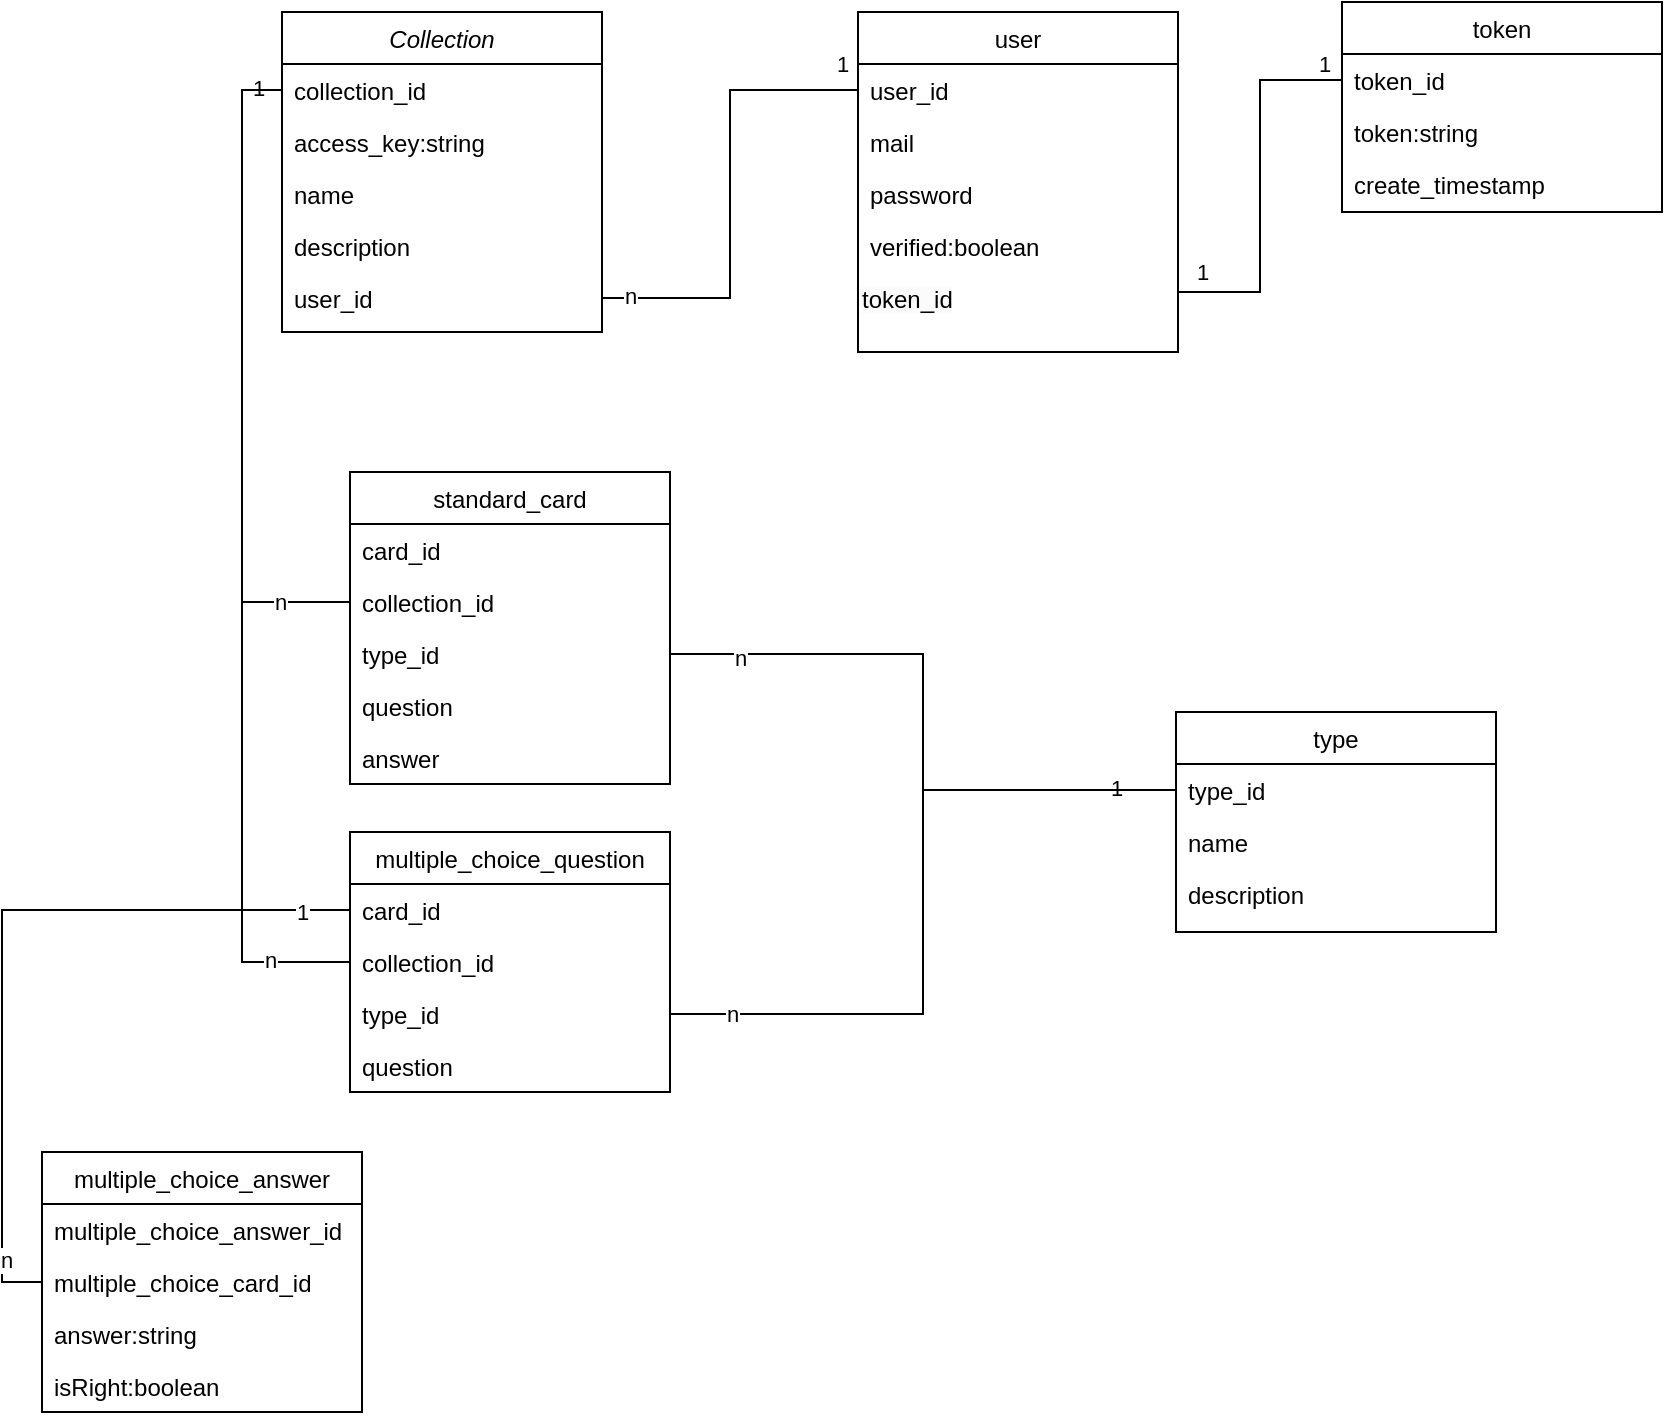 <mxfile version="20.7.4" type="device"><diagram id="C5RBs43oDa-KdzZeNtuy" name="Page-1"><mxGraphModel dx="1434" dy="844" grid="1" gridSize="10" guides="1" tooltips="1" connect="1" arrows="1" fold="1" page="1" pageScale="1" pageWidth="827" pageHeight="1169" math="0" shadow="0"><root><mxCell id="WIyWlLk6GJQsqaUBKTNV-0"/><mxCell id="WIyWlLk6GJQsqaUBKTNV-1" parent="WIyWlLk6GJQsqaUBKTNV-0"/><mxCell id="zkfFHV4jXpPFQw0GAbJ--0" value="Collection" style="swimlane;fontStyle=2;align=center;verticalAlign=top;childLayout=stackLayout;horizontal=1;startSize=26;horizontalStack=0;resizeParent=1;resizeLast=0;collapsible=1;marginBottom=0;rounded=0;shadow=0;strokeWidth=1;" parent="WIyWlLk6GJQsqaUBKTNV-1" vertex="1"><mxGeometry x="220" y="120" width="160" height="160" as="geometry"><mxRectangle x="230" y="140" width="160" height="26" as="alternateBounds"/></mxGeometry></mxCell><mxCell id="zkfFHV4jXpPFQw0GAbJ--1" value="collection_id" style="text;align=left;verticalAlign=top;spacingLeft=4;spacingRight=4;overflow=hidden;rotatable=0;points=[[0,0.5],[1,0.5]];portConstraint=eastwest;" parent="zkfFHV4jXpPFQw0GAbJ--0" vertex="1"><mxGeometry y="26" width="160" height="26" as="geometry"/></mxCell><mxCell id="xdSI5zrd8j3B7Wdnsc4c-1" value="access_key:string" style="text;align=left;verticalAlign=top;spacingLeft=4;spacingRight=4;overflow=hidden;rotatable=0;points=[[0,0.5],[1,0.5]];portConstraint=eastwest;rounded=0;shadow=0;html=0;" vertex="1" parent="zkfFHV4jXpPFQw0GAbJ--0"><mxGeometry y="52" width="160" height="26" as="geometry"/></mxCell><mxCell id="zkfFHV4jXpPFQw0GAbJ--2" value="name" style="text;align=left;verticalAlign=top;spacingLeft=4;spacingRight=4;overflow=hidden;rotatable=0;points=[[0,0.5],[1,0.5]];portConstraint=eastwest;rounded=0;shadow=0;html=0;" parent="zkfFHV4jXpPFQw0GAbJ--0" vertex="1"><mxGeometry y="78" width="160" height="26" as="geometry"/></mxCell><mxCell id="zkfFHV4jXpPFQw0GAbJ--3" value="description" style="text;align=left;verticalAlign=top;spacingLeft=4;spacingRight=4;overflow=hidden;rotatable=0;points=[[0,0.5],[1,0.5]];portConstraint=eastwest;rounded=0;shadow=0;html=0;" parent="zkfFHV4jXpPFQw0GAbJ--0" vertex="1"><mxGeometry y="104" width="160" height="26" as="geometry"/></mxCell><mxCell id="xdSI5zrd8j3B7Wdnsc4c-0" value="user_id" style="text;align=left;verticalAlign=top;spacingLeft=4;spacingRight=4;overflow=hidden;rotatable=0;points=[[0,0.5],[1,0.5]];portConstraint=eastwest;rounded=0;shadow=0;html=0;" vertex="1" parent="zkfFHV4jXpPFQw0GAbJ--0"><mxGeometry y="130" width="160" height="26" as="geometry"/></mxCell><mxCell id="zkfFHV4jXpPFQw0GAbJ--6" value="standard_card" style="swimlane;fontStyle=0;align=center;verticalAlign=top;childLayout=stackLayout;horizontal=1;startSize=26;horizontalStack=0;resizeParent=1;resizeLast=0;collapsible=1;marginBottom=0;rounded=0;shadow=0;strokeWidth=1;" parent="WIyWlLk6GJQsqaUBKTNV-1" vertex="1"><mxGeometry x="254" y="350" width="160" height="156" as="geometry"><mxRectangle x="130" y="380" width="160" height="26" as="alternateBounds"/></mxGeometry></mxCell><mxCell id="zkfFHV4jXpPFQw0GAbJ--7" value="card_id" style="text;align=left;verticalAlign=top;spacingLeft=4;spacingRight=4;overflow=hidden;rotatable=0;points=[[0,0.5],[1,0.5]];portConstraint=eastwest;" parent="zkfFHV4jXpPFQw0GAbJ--6" vertex="1"><mxGeometry y="26" width="160" height="26" as="geometry"/></mxCell><mxCell id="xdSI5zrd8j3B7Wdnsc4c-17" value="collection_id" style="text;align=left;verticalAlign=top;spacingLeft=4;spacingRight=4;overflow=hidden;rotatable=0;points=[[0,0.5],[1,0.5]];portConstraint=eastwest;rounded=0;shadow=0;html=0;" vertex="1" parent="zkfFHV4jXpPFQw0GAbJ--6"><mxGeometry y="52" width="160" height="26" as="geometry"/></mxCell><mxCell id="zkfFHV4jXpPFQw0GAbJ--8" value="type_id" style="text;align=left;verticalAlign=top;spacingLeft=4;spacingRight=4;overflow=hidden;rotatable=0;points=[[0,0.5],[1,0.5]];portConstraint=eastwest;rounded=0;shadow=0;html=0;" parent="zkfFHV4jXpPFQw0GAbJ--6" vertex="1"><mxGeometry y="78" width="160" height="26" as="geometry"/></mxCell><mxCell id="xdSI5zrd8j3B7Wdnsc4c-16" value="question" style="text;align=left;verticalAlign=top;spacingLeft=4;spacingRight=4;overflow=hidden;rotatable=0;points=[[0,0.5],[1,0.5]];portConstraint=eastwest;rounded=0;shadow=0;html=0;" vertex="1" parent="zkfFHV4jXpPFQw0GAbJ--6"><mxGeometry y="104" width="160" height="26" as="geometry"/></mxCell><mxCell id="xdSI5zrd8j3B7Wdnsc4c-15" value="answer" style="text;align=left;verticalAlign=top;spacingLeft=4;spacingRight=4;overflow=hidden;rotatable=0;points=[[0,0.5],[1,0.5]];portConstraint=eastwest;rounded=0;shadow=0;html=0;" vertex="1" parent="zkfFHV4jXpPFQw0GAbJ--6"><mxGeometry y="130" width="160" height="26" as="geometry"/></mxCell><mxCell id="zkfFHV4jXpPFQw0GAbJ--17" value="user" style="swimlane;fontStyle=0;align=center;verticalAlign=top;childLayout=stackLayout;horizontal=1;startSize=26;horizontalStack=0;resizeParent=1;resizeLast=0;collapsible=1;marginBottom=0;rounded=0;shadow=0;strokeWidth=1;" parent="WIyWlLk6GJQsqaUBKTNV-1" vertex="1"><mxGeometry x="508" y="120" width="160" height="170" as="geometry"><mxRectangle x="550" y="140" width="160" height="26" as="alternateBounds"/></mxGeometry></mxCell><mxCell id="zkfFHV4jXpPFQw0GAbJ--18" value="user_id" style="text;align=left;verticalAlign=top;spacingLeft=4;spacingRight=4;overflow=hidden;rotatable=0;points=[[0,0.5],[1,0.5]];portConstraint=eastwest;" parent="zkfFHV4jXpPFQw0GAbJ--17" vertex="1"><mxGeometry y="26" width="160" height="26" as="geometry"/></mxCell><mxCell id="zkfFHV4jXpPFQw0GAbJ--19" value="mail" style="text;align=left;verticalAlign=top;spacingLeft=4;spacingRight=4;overflow=hidden;rotatable=0;points=[[0,0.5],[1,0.5]];portConstraint=eastwest;rounded=0;shadow=0;html=0;" parent="zkfFHV4jXpPFQw0GAbJ--17" vertex="1"><mxGeometry y="52" width="160" height="26" as="geometry"/></mxCell><mxCell id="zkfFHV4jXpPFQw0GAbJ--20" value="password" style="text;align=left;verticalAlign=top;spacingLeft=4;spacingRight=4;overflow=hidden;rotatable=0;points=[[0,0.5],[1,0.5]];portConstraint=eastwest;rounded=0;shadow=0;html=0;" parent="zkfFHV4jXpPFQw0GAbJ--17" vertex="1"><mxGeometry y="78" width="160" height="26" as="geometry"/></mxCell><mxCell id="zkfFHV4jXpPFQw0GAbJ--21" value="verified:boolean" style="text;align=left;verticalAlign=top;spacingLeft=4;spacingRight=4;overflow=hidden;rotatable=0;points=[[0,0.5],[1,0.5]];portConstraint=eastwest;rounded=0;shadow=0;html=0;" parent="zkfFHV4jXpPFQw0GAbJ--17" vertex="1"><mxGeometry y="104" width="160" height="26" as="geometry"/></mxCell><mxCell id="xdSI5zrd8j3B7Wdnsc4c-4" value="&lt;span style=&quot;color: rgb(0, 0, 0); font-family: Helvetica; font-size: 12px; font-style: normal; font-variant-ligatures: normal; font-variant-caps: normal; font-weight: 400; letter-spacing: normal; orphans: 2; text-align: left; text-indent: 0px; text-transform: none; widows: 2; word-spacing: 0px; -webkit-text-stroke-width: 0px; background-color: rgb(251, 251, 251); text-decoration-thickness: initial; text-decoration-style: initial; text-decoration-color: initial; float: none; display: inline !important;&quot;&gt;token_id&lt;br&gt;&lt;/span&gt;" style="text;whiteSpace=wrap;html=1;" vertex="1" parent="zkfFHV4jXpPFQw0GAbJ--17"><mxGeometry y="130" width="160" height="40" as="geometry"/></mxCell><mxCell id="xdSI5zrd8j3B7Wdnsc4c-2" style="edgeStyle=orthogonalEdgeStyle;rounded=0;orthogonalLoop=1;jettySize=auto;html=1;exitX=0;exitY=0.5;exitDx=0;exitDy=0;entryX=1;entryY=0.5;entryDx=0;entryDy=0;endArrow=none;endFill=0;" edge="1" parent="WIyWlLk6GJQsqaUBKTNV-1" source="zkfFHV4jXpPFQw0GAbJ--18" target="xdSI5zrd8j3B7Wdnsc4c-0"><mxGeometry relative="1" as="geometry"/></mxCell><mxCell id="xdSI5zrd8j3B7Wdnsc4c-3" value="1" style="edgeLabel;html=1;align=center;verticalAlign=middle;resizable=0;points=[];" vertex="1" connectable="0" parent="xdSI5zrd8j3B7Wdnsc4c-2"><mxGeometry x="-0.828" y="-2" relative="1" as="geometry"><mxPoint x="12" y="-11" as="offset"/></mxGeometry></mxCell><mxCell id="xdSI5zrd8j3B7Wdnsc4c-14" value="n" style="edgeLabel;html=1;align=center;verticalAlign=middle;resizable=0;points=[];" vertex="1" connectable="0" parent="xdSI5zrd8j3B7Wdnsc4c-2"><mxGeometry x="0.878" y="-1" relative="1" as="geometry"><mxPoint as="offset"/></mxGeometry></mxCell><mxCell id="xdSI5zrd8j3B7Wdnsc4c-5" value="token" style="swimlane;fontStyle=0;align=center;verticalAlign=top;childLayout=stackLayout;horizontal=1;startSize=26;horizontalStack=0;resizeParent=1;resizeLast=0;collapsible=1;marginBottom=0;rounded=0;shadow=0;strokeWidth=1;" vertex="1" parent="WIyWlLk6GJQsqaUBKTNV-1"><mxGeometry x="750" y="115" width="160" height="105" as="geometry"><mxRectangle x="550" y="140" width="160" height="26" as="alternateBounds"/></mxGeometry></mxCell><mxCell id="xdSI5zrd8j3B7Wdnsc4c-6" value="token_id" style="text;align=left;verticalAlign=top;spacingLeft=4;spacingRight=4;overflow=hidden;rotatable=0;points=[[0,0.5],[1,0.5]];portConstraint=eastwest;" vertex="1" parent="xdSI5zrd8j3B7Wdnsc4c-5"><mxGeometry y="26" width="160" height="26" as="geometry"/></mxCell><mxCell id="xdSI5zrd8j3B7Wdnsc4c-7" value="token:string" style="text;align=left;verticalAlign=top;spacingLeft=4;spacingRight=4;overflow=hidden;rotatable=0;points=[[0,0.5],[1,0.5]];portConstraint=eastwest;rounded=0;shadow=0;html=0;" vertex="1" parent="xdSI5zrd8j3B7Wdnsc4c-5"><mxGeometry y="52" width="160" height="26" as="geometry"/></mxCell><mxCell id="xdSI5zrd8j3B7Wdnsc4c-8" value="create_timestamp" style="text;align=left;verticalAlign=top;spacingLeft=4;spacingRight=4;overflow=hidden;rotatable=0;points=[[0,0.5],[1,0.5]];portConstraint=eastwest;rounded=0;shadow=0;html=0;" vertex="1" parent="xdSI5zrd8j3B7Wdnsc4c-5"><mxGeometry y="78" width="160" height="26" as="geometry"/></mxCell><mxCell id="xdSI5zrd8j3B7Wdnsc4c-11" style="edgeStyle=orthogonalEdgeStyle;rounded=0;orthogonalLoop=1;jettySize=auto;html=1;exitX=0;exitY=0.5;exitDx=0;exitDy=0;entryX=1;entryY=0.25;entryDx=0;entryDy=0;endArrow=none;endFill=0;" edge="1" parent="WIyWlLk6GJQsqaUBKTNV-1" source="xdSI5zrd8j3B7Wdnsc4c-6" target="xdSI5zrd8j3B7Wdnsc4c-4"><mxGeometry relative="1" as="geometry"/></mxCell><mxCell id="xdSI5zrd8j3B7Wdnsc4c-12" value="1" style="edgeLabel;html=1;align=center;verticalAlign=middle;resizable=0;points=[];" vertex="1" connectable="0" parent="xdSI5zrd8j3B7Wdnsc4c-11"><mxGeometry x="-0.867" relative="1" as="geometry"><mxPoint x="3" y="-8" as="offset"/></mxGeometry></mxCell><mxCell id="xdSI5zrd8j3B7Wdnsc4c-13" value="1" style="edgeLabel;html=1;align=center;verticalAlign=middle;resizable=0;points=[];" vertex="1" connectable="0" parent="xdSI5zrd8j3B7Wdnsc4c-11"><mxGeometry x="0.83" relative="1" as="geometry"><mxPoint x="-4" y="-10" as="offset"/></mxGeometry></mxCell><mxCell id="xdSI5zrd8j3B7Wdnsc4c-18" style="edgeStyle=orthogonalEdgeStyle;rounded=0;orthogonalLoop=1;jettySize=auto;html=1;exitX=0;exitY=0.5;exitDx=0;exitDy=0;entryX=0;entryY=0.5;entryDx=0;entryDy=0;endArrow=none;endFill=0;" edge="1" parent="WIyWlLk6GJQsqaUBKTNV-1" source="zkfFHV4jXpPFQw0GAbJ--1" target="xdSI5zrd8j3B7Wdnsc4c-17"><mxGeometry relative="1" as="geometry"/></mxCell><mxCell id="xdSI5zrd8j3B7Wdnsc4c-19" value="1" style="edgeLabel;html=1;align=center;verticalAlign=middle;resizable=0;points=[];" vertex="1" connectable="0" parent="xdSI5zrd8j3B7Wdnsc4c-18"><mxGeometry x="-0.924" y="-1" relative="1" as="geometry"><mxPoint as="offset"/></mxGeometry></mxCell><mxCell id="xdSI5zrd8j3B7Wdnsc4c-20" value="n" style="edgeLabel;html=1;align=center;verticalAlign=middle;resizable=0;points=[];" vertex="1" connectable="0" parent="xdSI5zrd8j3B7Wdnsc4c-18"><mxGeometry x="0.788" relative="1" as="geometry"><mxPoint as="offset"/></mxGeometry></mxCell><mxCell id="xdSI5zrd8j3B7Wdnsc4c-21" value="type" style="swimlane;fontStyle=0;align=center;verticalAlign=top;childLayout=stackLayout;horizontal=1;startSize=26;horizontalStack=0;resizeParent=1;resizeLast=0;collapsible=1;marginBottom=0;rounded=0;shadow=0;strokeWidth=1;" vertex="1" parent="WIyWlLk6GJQsqaUBKTNV-1"><mxGeometry x="667" y="470" width="160" height="110" as="geometry"><mxRectangle x="130" y="380" width="160" height="26" as="alternateBounds"/></mxGeometry></mxCell><mxCell id="xdSI5zrd8j3B7Wdnsc4c-22" value="type_id" style="text;align=left;verticalAlign=top;spacingLeft=4;spacingRight=4;overflow=hidden;rotatable=0;points=[[0,0.5],[1,0.5]];portConstraint=eastwest;" vertex="1" parent="xdSI5zrd8j3B7Wdnsc4c-21"><mxGeometry y="26" width="160" height="26" as="geometry"/></mxCell><mxCell id="xdSI5zrd8j3B7Wdnsc4c-23" value="name" style="text;align=left;verticalAlign=top;spacingLeft=4;spacingRight=4;overflow=hidden;rotatable=0;points=[[0,0.5],[1,0.5]];portConstraint=eastwest;rounded=0;shadow=0;html=0;" vertex="1" parent="xdSI5zrd8j3B7Wdnsc4c-21"><mxGeometry y="52" width="160" height="26" as="geometry"/></mxCell><mxCell id="xdSI5zrd8j3B7Wdnsc4c-24" value="description" style="text;align=left;verticalAlign=top;spacingLeft=4;spacingRight=4;overflow=hidden;rotatable=0;points=[[0,0.5],[1,0.5]];portConstraint=eastwest;rounded=0;shadow=0;html=0;" vertex="1" parent="xdSI5zrd8j3B7Wdnsc4c-21"><mxGeometry y="78" width="160" height="26" as="geometry"/></mxCell><mxCell id="xdSI5zrd8j3B7Wdnsc4c-27" style="edgeStyle=orthogonalEdgeStyle;rounded=0;orthogonalLoop=1;jettySize=auto;html=1;exitX=0;exitY=0.5;exitDx=0;exitDy=0;entryX=1;entryY=0.5;entryDx=0;entryDy=0;endArrow=none;endFill=0;" edge="1" parent="WIyWlLk6GJQsqaUBKTNV-1" source="xdSI5zrd8j3B7Wdnsc4c-22" target="zkfFHV4jXpPFQw0GAbJ--8"><mxGeometry relative="1" as="geometry"/></mxCell><mxCell id="xdSI5zrd8j3B7Wdnsc4c-28" value="1" style="edgeLabel;html=1;align=center;verticalAlign=middle;resizable=0;points=[];" vertex="1" connectable="0" parent="xdSI5zrd8j3B7Wdnsc4c-27"><mxGeometry x="-0.814" y="-1" relative="1" as="geometry"><mxPoint as="offset"/></mxGeometry></mxCell><mxCell id="xdSI5zrd8j3B7Wdnsc4c-29" value="n" style="edgeLabel;html=1;align=center;verticalAlign=middle;resizable=0;points=[];" vertex="1" connectable="0" parent="xdSI5zrd8j3B7Wdnsc4c-27"><mxGeometry x="0.782" y="2" relative="1" as="geometry"><mxPoint as="offset"/></mxGeometry></mxCell><mxCell id="xdSI5zrd8j3B7Wdnsc4c-30" value="multiple_choice_question" style="swimlane;fontStyle=0;align=center;verticalAlign=top;childLayout=stackLayout;horizontal=1;startSize=26;horizontalStack=0;resizeParent=1;resizeLast=0;collapsible=1;marginBottom=0;rounded=0;shadow=0;strokeWidth=1;" vertex="1" parent="WIyWlLk6GJQsqaUBKTNV-1"><mxGeometry x="254" y="530" width="160" height="130" as="geometry"><mxRectangle x="130" y="380" width="160" height="26" as="alternateBounds"/></mxGeometry></mxCell><mxCell id="xdSI5zrd8j3B7Wdnsc4c-31" value="card_id" style="text;align=left;verticalAlign=top;spacingLeft=4;spacingRight=4;overflow=hidden;rotatable=0;points=[[0,0.5],[1,0.5]];portConstraint=eastwest;" vertex="1" parent="xdSI5zrd8j3B7Wdnsc4c-30"><mxGeometry y="26" width="160" height="26" as="geometry"/></mxCell><mxCell id="xdSI5zrd8j3B7Wdnsc4c-32" value="collection_id" style="text;align=left;verticalAlign=top;spacingLeft=4;spacingRight=4;overflow=hidden;rotatable=0;points=[[0,0.5],[1,0.5]];portConstraint=eastwest;rounded=0;shadow=0;html=0;" vertex="1" parent="xdSI5zrd8j3B7Wdnsc4c-30"><mxGeometry y="52" width="160" height="26" as="geometry"/></mxCell><mxCell id="xdSI5zrd8j3B7Wdnsc4c-33" value="type_id" style="text;align=left;verticalAlign=top;spacingLeft=4;spacingRight=4;overflow=hidden;rotatable=0;points=[[0,0.5],[1,0.5]];portConstraint=eastwest;rounded=0;shadow=0;html=0;" vertex="1" parent="xdSI5zrd8j3B7Wdnsc4c-30"><mxGeometry y="78" width="160" height="26" as="geometry"/></mxCell><mxCell id="xdSI5zrd8j3B7Wdnsc4c-34" value="question" style="text;align=left;verticalAlign=top;spacingLeft=4;spacingRight=4;overflow=hidden;rotatable=0;points=[[0,0.5],[1,0.5]];portConstraint=eastwest;rounded=0;shadow=0;html=0;" vertex="1" parent="xdSI5zrd8j3B7Wdnsc4c-30"><mxGeometry y="104" width="160" height="26" as="geometry"/></mxCell><mxCell id="xdSI5zrd8j3B7Wdnsc4c-36" style="edgeStyle=orthogonalEdgeStyle;rounded=0;orthogonalLoop=1;jettySize=auto;html=1;exitX=0;exitY=0.5;exitDx=0;exitDy=0;entryX=0;entryY=0.5;entryDx=0;entryDy=0;endArrow=none;endFill=0;" edge="1" parent="WIyWlLk6GJQsqaUBKTNV-1" source="zkfFHV4jXpPFQw0GAbJ--1" target="xdSI5zrd8j3B7Wdnsc4c-30"><mxGeometry relative="1" as="geometry"/></mxCell><mxCell id="xdSI5zrd8j3B7Wdnsc4c-37" value="n" style="edgeLabel;html=1;align=center;verticalAlign=middle;resizable=0;points=[];" vertex="1" connectable="0" parent="xdSI5zrd8j3B7Wdnsc4c-36"><mxGeometry x="0.843" y="1" relative="1" as="geometry"><mxPoint as="offset"/></mxGeometry></mxCell><mxCell id="xdSI5zrd8j3B7Wdnsc4c-38" style="edgeStyle=orthogonalEdgeStyle;rounded=0;orthogonalLoop=1;jettySize=auto;html=1;exitX=0;exitY=0.5;exitDx=0;exitDy=0;entryX=1;entryY=0.5;entryDx=0;entryDy=0;endArrow=none;endFill=0;" edge="1" parent="WIyWlLk6GJQsqaUBKTNV-1" source="xdSI5zrd8j3B7Wdnsc4c-22" target="xdSI5zrd8j3B7Wdnsc4c-33"><mxGeometry relative="1" as="geometry"/></mxCell><mxCell id="xdSI5zrd8j3B7Wdnsc4c-39" value="n" style="edgeLabel;html=1;align=center;verticalAlign=middle;resizable=0;points=[];" vertex="1" connectable="0" parent="xdSI5zrd8j3B7Wdnsc4c-38"><mxGeometry x="0.829" relative="1" as="geometry"><mxPoint as="offset"/></mxGeometry></mxCell><mxCell id="xdSI5zrd8j3B7Wdnsc4c-40" value="multiple_choice_answer" style="swimlane;fontStyle=0;align=center;verticalAlign=top;childLayout=stackLayout;horizontal=1;startSize=26;horizontalStack=0;resizeParent=1;resizeLast=0;collapsible=1;marginBottom=0;rounded=0;shadow=0;strokeWidth=1;" vertex="1" parent="WIyWlLk6GJQsqaUBKTNV-1"><mxGeometry x="100" y="690" width="160" height="130" as="geometry"><mxRectangle x="130" y="380" width="160" height="26" as="alternateBounds"/></mxGeometry></mxCell><mxCell id="xdSI5zrd8j3B7Wdnsc4c-41" value="multiple_choice_answer_id" style="text;align=left;verticalAlign=top;spacingLeft=4;spacingRight=4;overflow=hidden;rotatable=0;points=[[0,0.5],[1,0.5]];portConstraint=eastwest;" vertex="1" parent="xdSI5zrd8j3B7Wdnsc4c-40"><mxGeometry y="26" width="160" height="26" as="geometry"/></mxCell><mxCell id="xdSI5zrd8j3B7Wdnsc4c-42" value="multiple_choice_card_id" style="text;align=left;verticalAlign=top;spacingLeft=4;spacingRight=4;overflow=hidden;rotatable=0;points=[[0,0.5],[1,0.5]];portConstraint=eastwest;rounded=0;shadow=0;html=0;" vertex="1" parent="xdSI5zrd8j3B7Wdnsc4c-40"><mxGeometry y="52" width="160" height="26" as="geometry"/></mxCell><mxCell id="xdSI5zrd8j3B7Wdnsc4c-43" value="answer:string" style="text;align=left;verticalAlign=top;spacingLeft=4;spacingRight=4;overflow=hidden;rotatable=0;points=[[0,0.5],[1,0.5]];portConstraint=eastwest;rounded=0;shadow=0;html=0;" vertex="1" parent="xdSI5zrd8j3B7Wdnsc4c-40"><mxGeometry y="78" width="160" height="26" as="geometry"/></mxCell><mxCell id="xdSI5zrd8j3B7Wdnsc4c-44" value="isRight:boolean" style="text;align=left;verticalAlign=top;spacingLeft=4;spacingRight=4;overflow=hidden;rotatable=0;points=[[0,0.5],[1,0.5]];portConstraint=eastwest;rounded=0;shadow=0;html=0;" vertex="1" parent="xdSI5zrd8j3B7Wdnsc4c-40"><mxGeometry y="104" width="160" height="26" as="geometry"/></mxCell><mxCell id="xdSI5zrd8j3B7Wdnsc4c-45" style="edgeStyle=orthogonalEdgeStyle;rounded=0;orthogonalLoop=1;jettySize=auto;html=1;exitX=0;exitY=0.5;exitDx=0;exitDy=0;entryX=0;entryY=0.5;entryDx=0;entryDy=0;endArrow=none;endFill=0;" edge="1" parent="WIyWlLk6GJQsqaUBKTNV-1" source="xdSI5zrd8j3B7Wdnsc4c-31" target="xdSI5zrd8j3B7Wdnsc4c-42"><mxGeometry relative="1" as="geometry"/></mxCell><mxCell id="xdSI5zrd8j3B7Wdnsc4c-46" value="1" style="edgeLabel;html=1;align=center;verticalAlign=middle;resizable=0;points=[];" vertex="1" connectable="0" parent="xdSI5zrd8j3B7Wdnsc4c-45"><mxGeometry x="-0.871" y="1" relative="1" as="geometry"><mxPoint as="offset"/></mxGeometry></mxCell><mxCell id="xdSI5zrd8j3B7Wdnsc4c-47" value="n" style="edgeLabel;html=1;align=center;verticalAlign=middle;resizable=0;points=[];" vertex="1" connectable="0" parent="xdSI5zrd8j3B7Wdnsc4c-45"><mxGeometry x="0.838" y="2" relative="1" as="geometry"><mxPoint as="offset"/></mxGeometry></mxCell></root></mxGraphModel></diagram></mxfile>